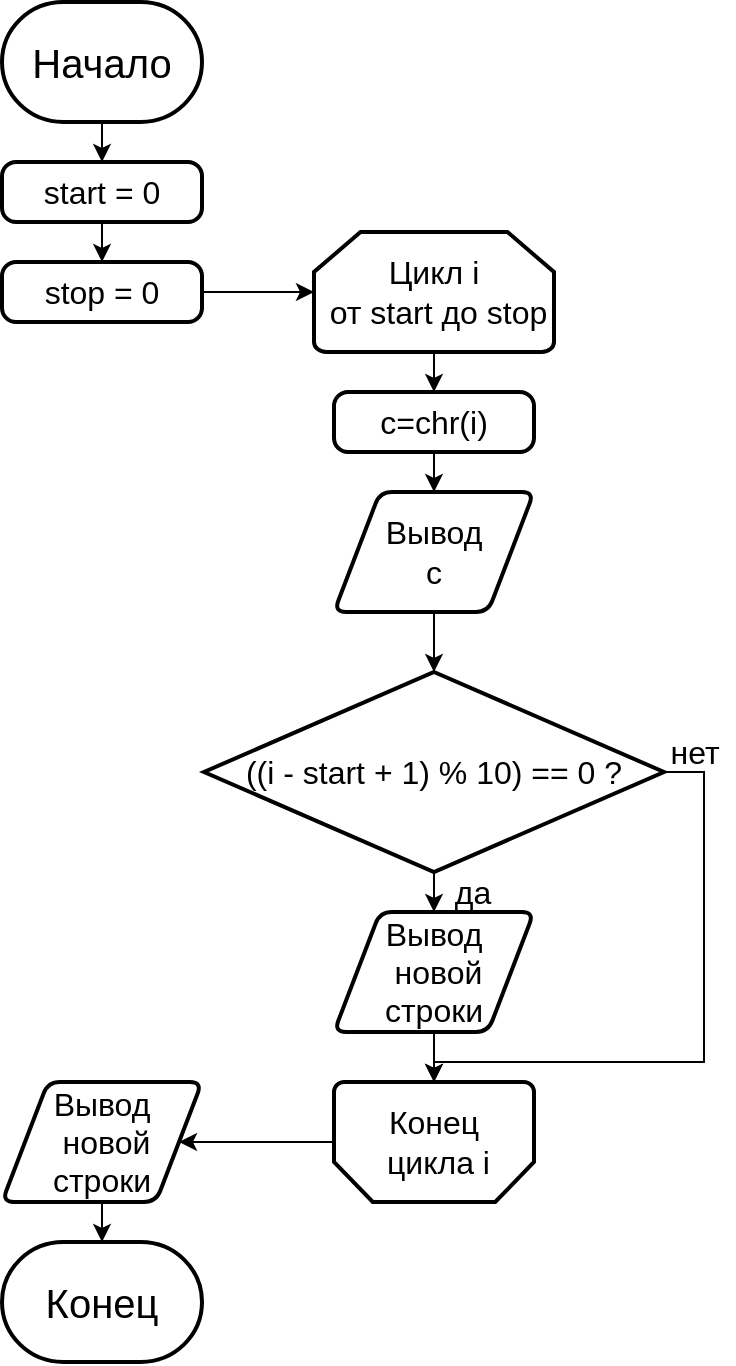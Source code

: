 <mxfile version="17.2.4" type="device"><diagram id="C5RBs43oDa-KdzZeNtuy" name="Page-1"><mxGraphModel dx="1422" dy="683" grid="1" gridSize="10" guides="1" tooltips="1" connect="1" arrows="1" fold="1" page="1" pageScale="1" pageWidth="827" pageHeight="1169" math="0" shadow="0"><root><mxCell id="WIyWlLk6GJQsqaUBKTNV-0"/><mxCell id="WIyWlLk6GJQsqaUBKTNV-1" parent="WIyWlLk6GJQsqaUBKTNV-0"/><mxCell id="1krzgl-YLUGUa6vdjf0P-1" style="edgeStyle=orthogonalEdgeStyle;rounded=0;orthogonalLoop=1;jettySize=auto;html=1;exitX=0.5;exitY=1;exitDx=0;exitDy=0;exitPerimeter=0;entryX=0.5;entryY=0;entryDx=0;entryDy=0;fontSize=16;" parent="WIyWlLk6GJQsqaUBKTNV-1" source="5FSRWbrrC5H5Z-ie-0Nd-0" target="1krzgl-YLUGUa6vdjf0P-0" edge="1"><mxGeometry relative="1" as="geometry"/></mxCell><mxCell id="5FSRWbrrC5H5Z-ie-0Nd-0" value="&lt;font style=&quot;font-size: 20px&quot;&gt;Начало&lt;/font&gt;" style="strokeWidth=2;html=1;shape=mxgraph.flowchart.terminator;whiteSpace=wrap;" parent="WIyWlLk6GJQsqaUBKTNV-1" vertex="1"><mxGeometry x="364" y="10" width="100" height="60" as="geometry"/></mxCell><mxCell id="5FSRWbrrC5H5Z-ie-0Nd-1" value="Конец" style="strokeWidth=2;html=1;shape=mxgraph.flowchart.terminator;whiteSpace=wrap;fontSize=20;" parent="WIyWlLk6GJQsqaUBKTNV-1" vertex="1"><mxGeometry x="364" y="630" width="100" height="60" as="geometry"/></mxCell><mxCell id="1krzgl-YLUGUa6vdjf0P-3" style="edgeStyle=orthogonalEdgeStyle;rounded=0;orthogonalLoop=1;jettySize=auto;html=1;exitX=0.5;exitY=1;exitDx=0;exitDy=0;entryX=0.5;entryY=0;entryDx=0;entryDy=0;fontSize=16;" parent="WIyWlLk6GJQsqaUBKTNV-1" source="1krzgl-YLUGUa6vdjf0P-0" target="1krzgl-YLUGUa6vdjf0P-2" edge="1"><mxGeometry relative="1" as="geometry"/></mxCell><mxCell id="1krzgl-YLUGUa6vdjf0P-0" value="start = 0" style="rounded=1;whiteSpace=wrap;html=1;absoluteArcSize=1;arcSize=14;strokeWidth=2;fontSize=16;" parent="WIyWlLk6GJQsqaUBKTNV-1" vertex="1"><mxGeometry x="364" y="90" width="100" height="30" as="geometry"/></mxCell><mxCell id="yJ-v7_iXgO2KFu7rjP9I-1" style="edgeStyle=orthogonalEdgeStyle;rounded=0;orthogonalLoop=1;jettySize=auto;html=1;exitX=1;exitY=0.5;exitDx=0;exitDy=0;entryX=0;entryY=0.5;entryDx=0;entryDy=0;entryPerimeter=0;fontSize=16;" parent="WIyWlLk6GJQsqaUBKTNV-1" source="1krzgl-YLUGUa6vdjf0P-2" target="yJ-v7_iXgO2KFu7rjP9I-0" edge="1"><mxGeometry relative="1" as="geometry"/></mxCell><mxCell id="1krzgl-YLUGUa6vdjf0P-2" value="stop = 0" style="rounded=1;whiteSpace=wrap;html=1;absoluteArcSize=1;arcSize=14;strokeWidth=2;fontSize=16;" parent="WIyWlLk6GJQsqaUBKTNV-1" vertex="1"><mxGeometry x="364" y="140" width="100" height="30" as="geometry"/></mxCell><mxCell id="1krzgl-YLUGUa6vdjf0P-15" style="edgeStyle=orthogonalEdgeStyle;rounded=0;orthogonalLoop=1;jettySize=auto;html=1;exitX=0.5;exitY=1;exitDx=0;exitDy=0;entryX=0.5;entryY=0;entryDx=0;entryDy=0;entryPerimeter=0;fontSize=16;" parent="WIyWlLk6GJQsqaUBKTNV-1" source="1krzgl-YLUGUa6vdjf0P-7" target="1krzgl-YLUGUa6vdjf0P-13" edge="1"><mxGeometry relative="1" as="geometry"/></mxCell><mxCell id="1krzgl-YLUGUa6vdjf0P-7" value="Вывод&lt;br&gt;c" style="shape=parallelogram;html=1;strokeWidth=2;perimeter=parallelogramPerimeter;whiteSpace=wrap;rounded=1;arcSize=12;size=0.23;fontSize=16;" parent="WIyWlLk6GJQsqaUBKTNV-1" vertex="1"><mxGeometry x="530" y="255" width="100" height="60" as="geometry"/></mxCell><mxCell id="1krzgl-YLUGUa6vdjf0P-14" style="edgeStyle=orthogonalEdgeStyle;rounded=0;orthogonalLoop=1;jettySize=auto;html=1;exitX=0.5;exitY=1;exitDx=0;exitDy=0;entryX=0.5;entryY=0;entryDx=0;entryDy=0;fontSize=16;" parent="WIyWlLk6GJQsqaUBKTNV-1" source="1krzgl-YLUGUa6vdjf0P-9" target="1krzgl-YLUGUa6vdjf0P-7" edge="1"><mxGeometry relative="1" as="geometry"/></mxCell><mxCell id="1krzgl-YLUGUa6vdjf0P-9" value="c=chr(i)" style="rounded=1;whiteSpace=wrap;html=1;absoluteArcSize=1;arcSize=14;strokeWidth=2;fontSize=16;" parent="WIyWlLk6GJQsqaUBKTNV-1" vertex="1"><mxGeometry x="530" y="205" width="100" height="30" as="geometry"/></mxCell><mxCell id="1krzgl-YLUGUa6vdjf0P-17" style="edgeStyle=orthogonalEdgeStyle;rounded=0;orthogonalLoop=1;jettySize=auto;html=1;exitX=0.5;exitY=1;exitDx=0;exitDy=0;exitPerimeter=0;entryX=0.5;entryY=0;entryDx=0;entryDy=0;fontSize=16;" parent="WIyWlLk6GJQsqaUBKTNV-1" source="1krzgl-YLUGUa6vdjf0P-13" target="1krzgl-YLUGUa6vdjf0P-16" edge="1"><mxGeometry relative="1" as="geometry"/></mxCell><mxCell id="yJ-v7_iXgO2KFu7rjP9I-5" style="edgeStyle=orthogonalEdgeStyle;rounded=0;orthogonalLoop=1;jettySize=auto;html=1;exitX=1;exitY=0.5;exitDx=0;exitDy=0;exitPerimeter=0;fontSize=16;" parent="WIyWlLk6GJQsqaUBKTNV-1" source="1krzgl-YLUGUa6vdjf0P-13" target="yJ-v7_iXgO2KFu7rjP9I-2" edge="1"><mxGeometry relative="1" as="geometry"><Array as="points"><mxPoint x="715" y="395"/><mxPoint x="715" y="540"/><mxPoint x="580" y="540"/></Array></mxGeometry></mxCell><mxCell id="1krzgl-YLUGUa6vdjf0P-13" value="((i - start + 1) % 10) == 0 ?" style="strokeWidth=2;html=1;shape=mxgraph.flowchart.decision;whiteSpace=wrap;fontSize=16;" parent="WIyWlLk6GJQsqaUBKTNV-1" vertex="1"><mxGeometry x="465" y="345" width="230" height="100" as="geometry"/></mxCell><mxCell id="yJ-v7_iXgO2KFu7rjP9I-4" style="edgeStyle=orthogonalEdgeStyle;rounded=0;orthogonalLoop=1;jettySize=auto;html=1;exitX=0.5;exitY=1;exitDx=0;exitDy=0;entryX=0.5;entryY=1;entryDx=0;entryDy=0;entryPerimeter=0;fontSize=16;" parent="WIyWlLk6GJQsqaUBKTNV-1" source="1krzgl-YLUGUa6vdjf0P-16" target="yJ-v7_iXgO2KFu7rjP9I-2" edge="1"><mxGeometry relative="1" as="geometry"/></mxCell><mxCell id="1krzgl-YLUGUa6vdjf0P-16" value="Вывод&lt;br&gt;&amp;nbsp;новой строки" style="shape=parallelogram;html=1;strokeWidth=2;perimeter=parallelogramPerimeter;whiteSpace=wrap;rounded=1;arcSize=12;size=0.23;fontSize=16;" parent="WIyWlLk6GJQsqaUBKTNV-1" vertex="1"><mxGeometry x="530" y="465" width="100" height="60" as="geometry"/></mxCell><mxCell id="1krzgl-YLUGUa6vdjf0P-18" value="да" style="text;html=1;align=center;verticalAlign=middle;resizable=0;points=[];autosize=1;strokeColor=none;fillColor=none;fontSize=16;" parent="WIyWlLk6GJQsqaUBKTNV-1" vertex="1"><mxGeometry x="584" y="445" width="30" height="20" as="geometry"/></mxCell><mxCell id="1krzgl-YLUGUa6vdjf0P-21" value="нет" style="text;html=1;align=center;verticalAlign=middle;resizable=0;points=[];autosize=1;strokeColor=none;fillColor=none;fontSize=16;" parent="WIyWlLk6GJQsqaUBKTNV-1" vertex="1"><mxGeometry x="690" y="375" width="40" height="20" as="geometry"/></mxCell><mxCell id="1krzgl-YLUGUa6vdjf0P-23" style="edgeStyle=orthogonalEdgeStyle;rounded=0;orthogonalLoop=1;jettySize=auto;html=1;exitX=0.5;exitY=1;exitDx=0;exitDy=0;entryX=0.5;entryY=0;entryDx=0;entryDy=0;entryPerimeter=0;fontSize=16;" parent="WIyWlLk6GJQsqaUBKTNV-1" source="1krzgl-YLUGUa6vdjf0P-22" target="5FSRWbrrC5H5Z-ie-0Nd-1" edge="1"><mxGeometry relative="1" as="geometry"/></mxCell><mxCell id="1krzgl-YLUGUa6vdjf0P-22" value="Вывод&lt;br&gt;&amp;nbsp;новой строки" style="shape=parallelogram;html=1;strokeWidth=2;perimeter=parallelogramPerimeter;whiteSpace=wrap;rounded=1;arcSize=12;size=0.23;fontSize=16;" parent="WIyWlLk6GJQsqaUBKTNV-1" vertex="1"><mxGeometry x="364" y="550" width="100" height="60" as="geometry"/></mxCell><mxCell id="yJ-v7_iXgO2KFu7rjP9I-3" style="edgeStyle=orthogonalEdgeStyle;rounded=0;orthogonalLoop=1;jettySize=auto;html=1;exitX=0.5;exitY=1;exitDx=0;exitDy=0;exitPerimeter=0;fontSize=16;" parent="WIyWlLk6GJQsqaUBKTNV-1" source="yJ-v7_iXgO2KFu7rjP9I-0" target="1krzgl-YLUGUa6vdjf0P-9" edge="1"><mxGeometry relative="1" as="geometry"/></mxCell><mxCell id="yJ-v7_iXgO2KFu7rjP9I-0" value="Цикл i&lt;br&gt;&amp;nbsp;от start до stop" style="strokeWidth=2;html=1;shape=mxgraph.flowchart.loop_limit;whiteSpace=wrap;fontSize=16;" parent="WIyWlLk6GJQsqaUBKTNV-1" vertex="1"><mxGeometry x="520" y="125" width="120" height="60" as="geometry"/></mxCell><mxCell id="yJ-v7_iXgO2KFu7rjP9I-6" style="edgeStyle=orthogonalEdgeStyle;rounded=0;orthogonalLoop=1;jettySize=auto;html=1;exitX=1;exitY=0.5;exitDx=0;exitDy=0;exitPerimeter=0;entryX=1;entryY=0.5;entryDx=0;entryDy=0;fontSize=16;" parent="WIyWlLk6GJQsqaUBKTNV-1" source="yJ-v7_iXgO2KFu7rjP9I-2" target="1krzgl-YLUGUa6vdjf0P-22" edge="1"><mxGeometry relative="1" as="geometry"/></mxCell><mxCell id="yJ-v7_iXgO2KFu7rjP9I-2" value="Конец&lt;br&gt;&amp;nbsp;цикла i" style="strokeWidth=2;html=1;shape=mxgraph.flowchart.loop_limit;whiteSpace=wrap;fontSize=16;direction=west;" parent="WIyWlLk6GJQsqaUBKTNV-1" vertex="1"><mxGeometry x="530" y="550" width="100" height="60" as="geometry"/></mxCell></root></mxGraphModel></diagram></mxfile>
